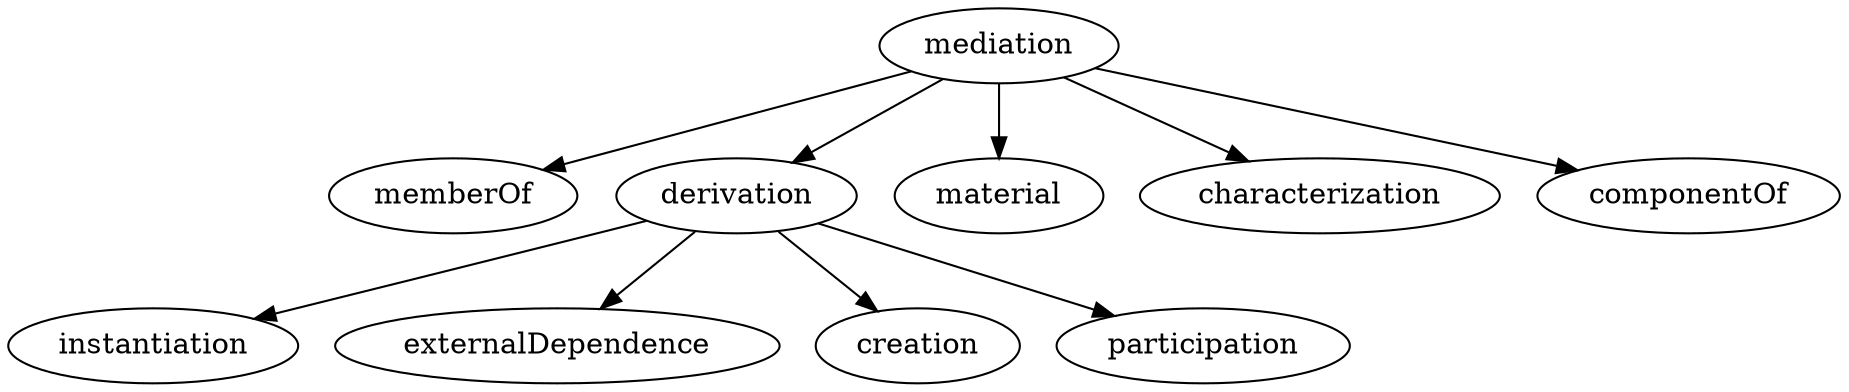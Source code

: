 strict digraph  {
mediation;
memberOf;
derivation;
material;
characterization;
componentOf;
instantiation;
externalDependence;
creation;
participation;
mediation -> memberOf;
mediation -> derivation;
mediation -> material;
mediation -> characterization;
mediation -> componentOf;
derivation -> instantiation;
derivation -> externalDependence;
derivation -> creation;
derivation -> participation;
}
